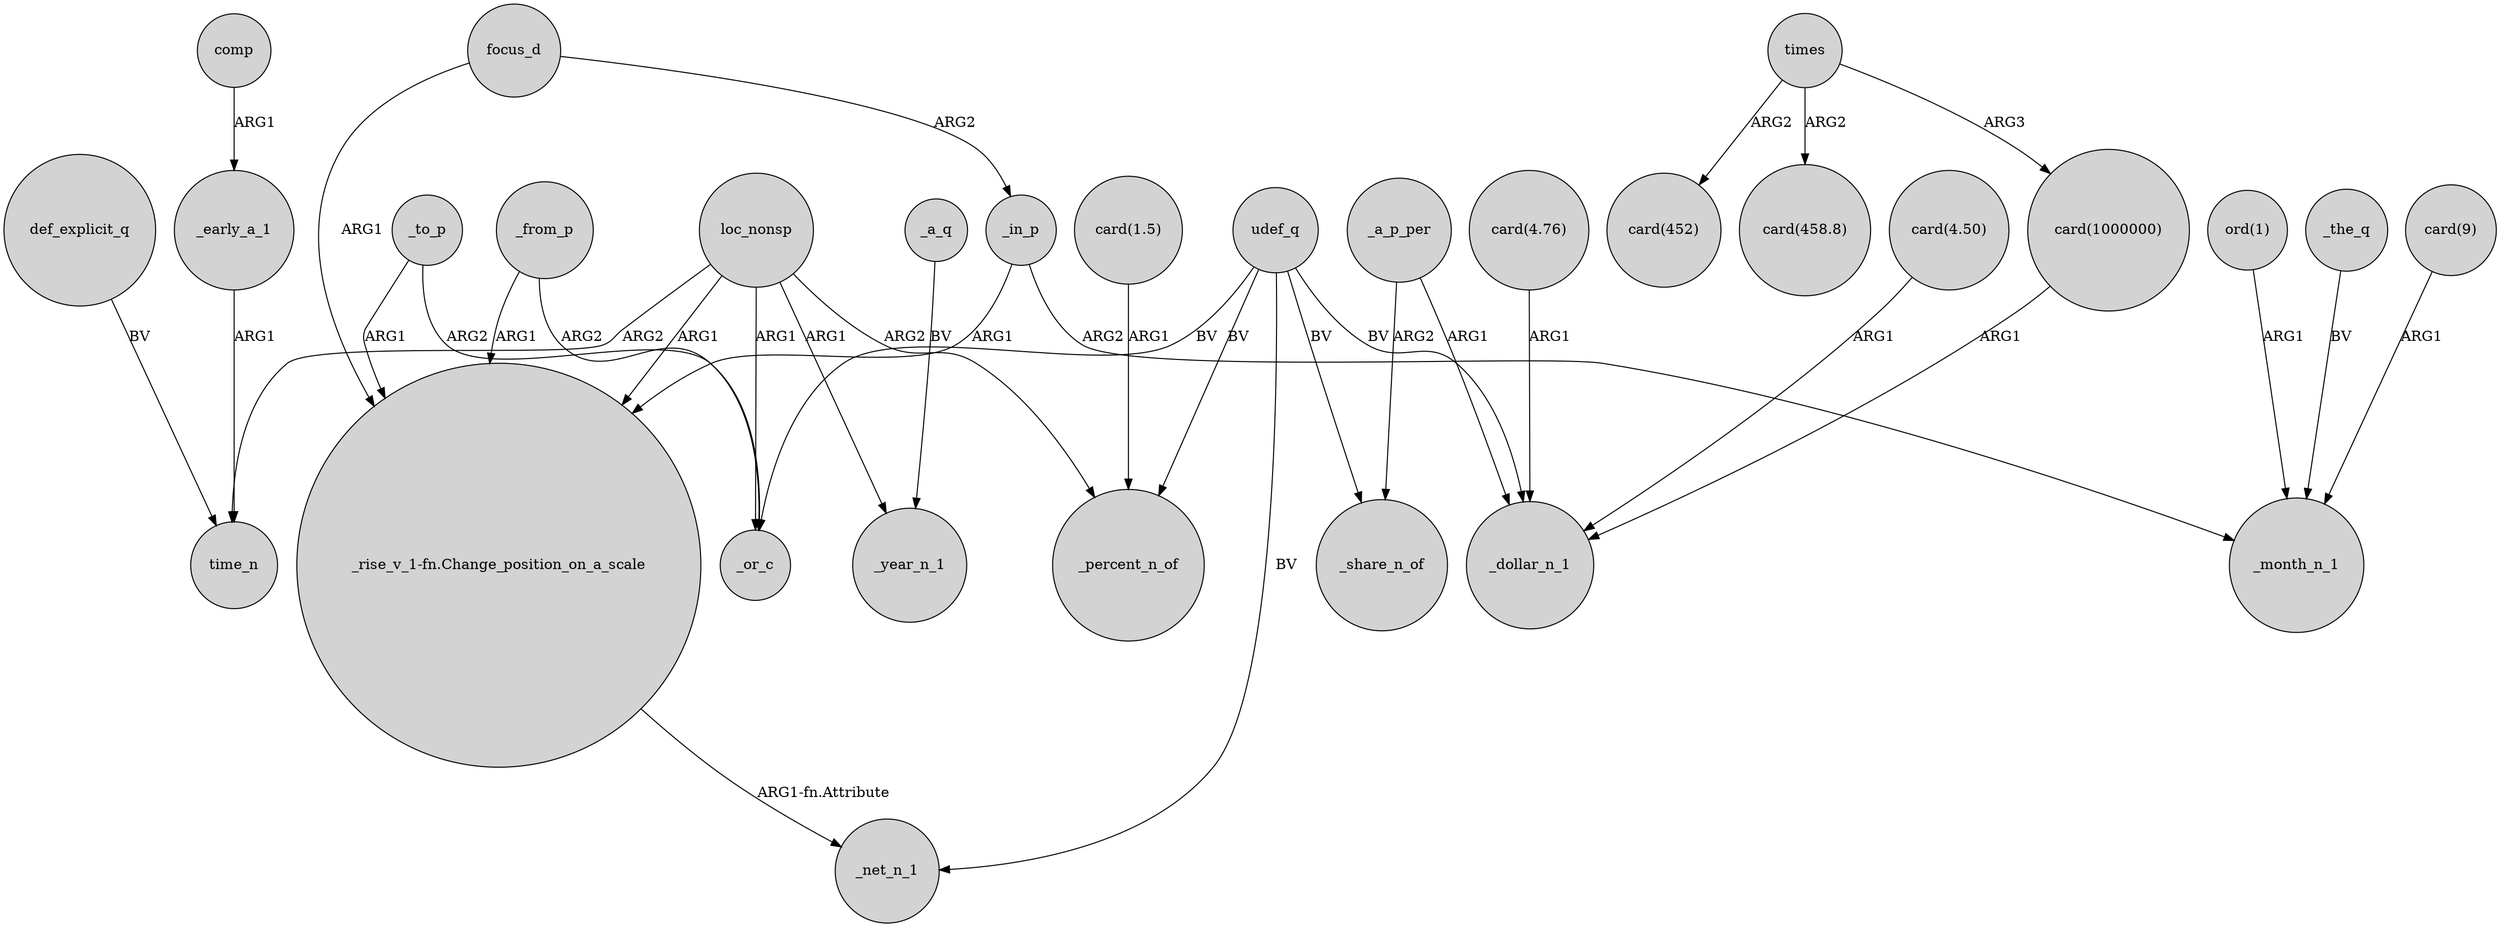 digraph {
	node [shape=circle style=filled]
	_early_a_1 -> time_n [label=ARG1]
	_to_p -> _or_c [label=ARG2]
	"card(4.50)" -> _dollar_n_1 [label=ARG1]
	"ord(1)" -> _month_n_1 [label=ARG1]
	_the_q -> _month_n_1 [label=BV]
	loc_nonsp -> _year_n_1 [label=ARG1]
	_to_p -> "_rise_v_1-fn.Change_position_on_a_scale" [label=ARG1]
	times -> "card(452)" [label=ARG2]
	"card(1.5)" -> _percent_n_of [label=ARG1]
	loc_nonsp -> "_rise_v_1-fn.Change_position_on_a_scale" [label=ARG1]
	times -> "card(1000000)" [label=ARG3]
	comp -> _early_a_1 [label=ARG1]
	_a_q -> _year_n_1 [label=BV]
	udef_q -> _or_c [label=BV]
	focus_d -> "_rise_v_1-fn.Change_position_on_a_scale" [label=ARG1]
	_a_p_per -> _share_n_of [label=ARG2]
	udef_q -> _percent_n_of [label=BV]
	"_rise_v_1-fn.Change_position_on_a_scale" -> _net_n_1 [label="ARG1-fn.Attribute"]
	udef_q -> _share_n_of [label=BV]
	udef_q -> _net_n_1 [label=BV]
	_in_p -> _month_n_1 [label=ARG2]
	udef_q -> _dollar_n_1 [label=BV]
	focus_d -> _in_p [label=ARG2]
	"card(1000000)" -> _dollar_n_1 [label=ARG1]
	_from_p -> _or_c [label=ARG2]
	loc_nonsp -> _or_c [label=ARG1]
	_a_p_per -> _dollar_n_1 [label=ARG1]
	"card(4.76)" -> _dollar_n_1 [label=ARG1]
	def_explicit_q -> time_n [label=BV]
	loc_nonsp -> time_n [label=ARG2]
	_in_p -> "_rise_v_1-fn.Change_position_on_a_scale" [label=ARG1]
	"card(9)" -> _month_n_1 [label=ARG1]
	times -> "card(458.8)" [label=ARG2]
	_from_p -> "_rise_v_1-fn.Change_position_on_a_scale" [label=ARG1]
	loc_nonsp -> _percent_n_of [label=ARG2]
}
